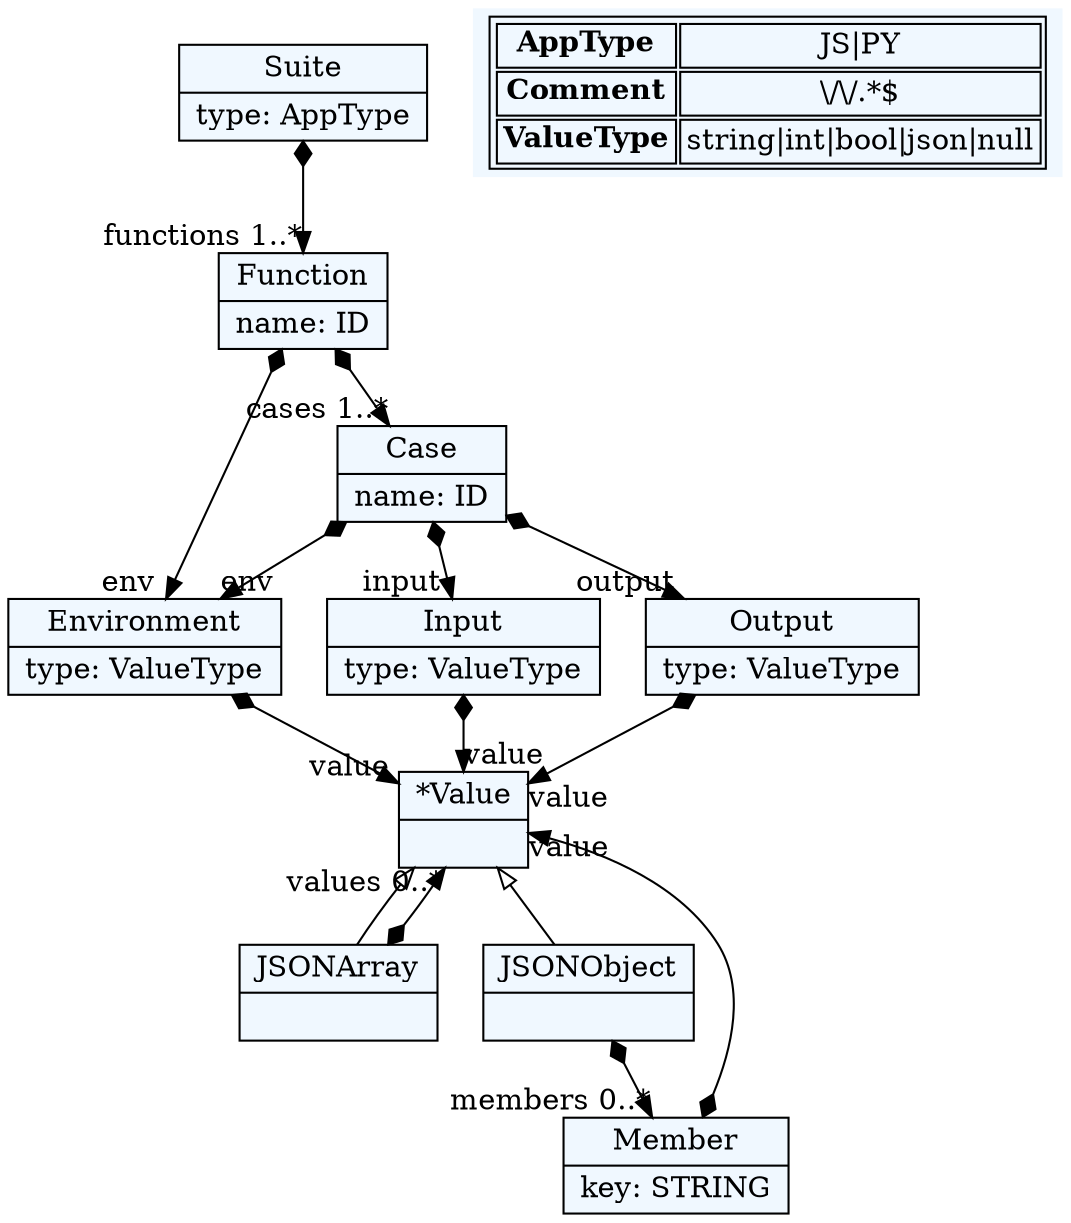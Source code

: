
    digraph textX {
    fontname = "Bitstream Vera Sans"
    fontsize = 8
    node[
        shape=record,
        style=filled,
        fillcolor=aliceblue
    ]
    nodesep = 0.3
    edge[dir=black,arrowtail=empty]


4420583872[ label="{Suite|type: AppType\l}"]

4420587280[ label="{Function|name: ID\l}"]

4420590688[ label="{Environment|type: ValueType\l}"]

4420582928[ label="{Case|name: ID\l}"]

4420594672[ label="{Input|type: ValueType\l}"]

4420598080[ label="{Output|type: ValueType\l}"]

4420604896[ label="{*Value|}"]

4420608304[ label="{JSONArray|}"]

4420611712[ label="{JSONObject|}"]

4420615120[ label="{Member|key: STRING\l}"]



4420583872 -> 4420587280[arrowtail=diamond, dir=both, headlabel="functions 1..*"]
4420587280 -> 4420590688[arrowtail=diamond, dir=both, headlabel="env "]
4420587280 -> 4420582928[arrowtail=diamond, dir=both, headlabel="cases 1..*"]
4420590688 -> 4420604896[arrowtail=diamond, dir=both, headlabel="value "]
4420582928 -> 4420590688[arrowtail=diamond, dir=both, headlabel="env "]
4420582928 -> 4420594672[arrowtail=diamond, dir=both, headlabel="input "]
4420582928 -> 4420598080[arrowtail=diamond, dir=both, headlabel="output "]
4420594672 -> 4420604896[arrowtail=diamond, dir=both, headlabel="value "]
4420598080 -> 4420604896[arrowtail=diamond, dir=both, headlabel="value "]
4420604896 -> 4420611712 [dir=back]
4420604896 -> 4420608304 [dir=back]
4420608304 -> 4420604896[arrowtail=diamond, dir=both, headlabel="values 0..*"]
4420611712 -> 4420615120[arrowtail=diamond, dir=both, headlabel="members 0..*"]
4420615120 -> 4420604896[arrowtail=diamond, dir=both, headlabel="value "]
match_rules [ shape=plaintext, label=< <table>
	<tr>
		<td><b>AppType</b></td><td>JS|PY</td>
	</tr>
	<tr>
		<td><b>Comment</b></td><td>\/\/.*$</td>
	</tr>
	<tr>
		<td><b>ValueType</b></td><td>string|int|bool|json|null</td>
	</tr>
</table> >]


}
